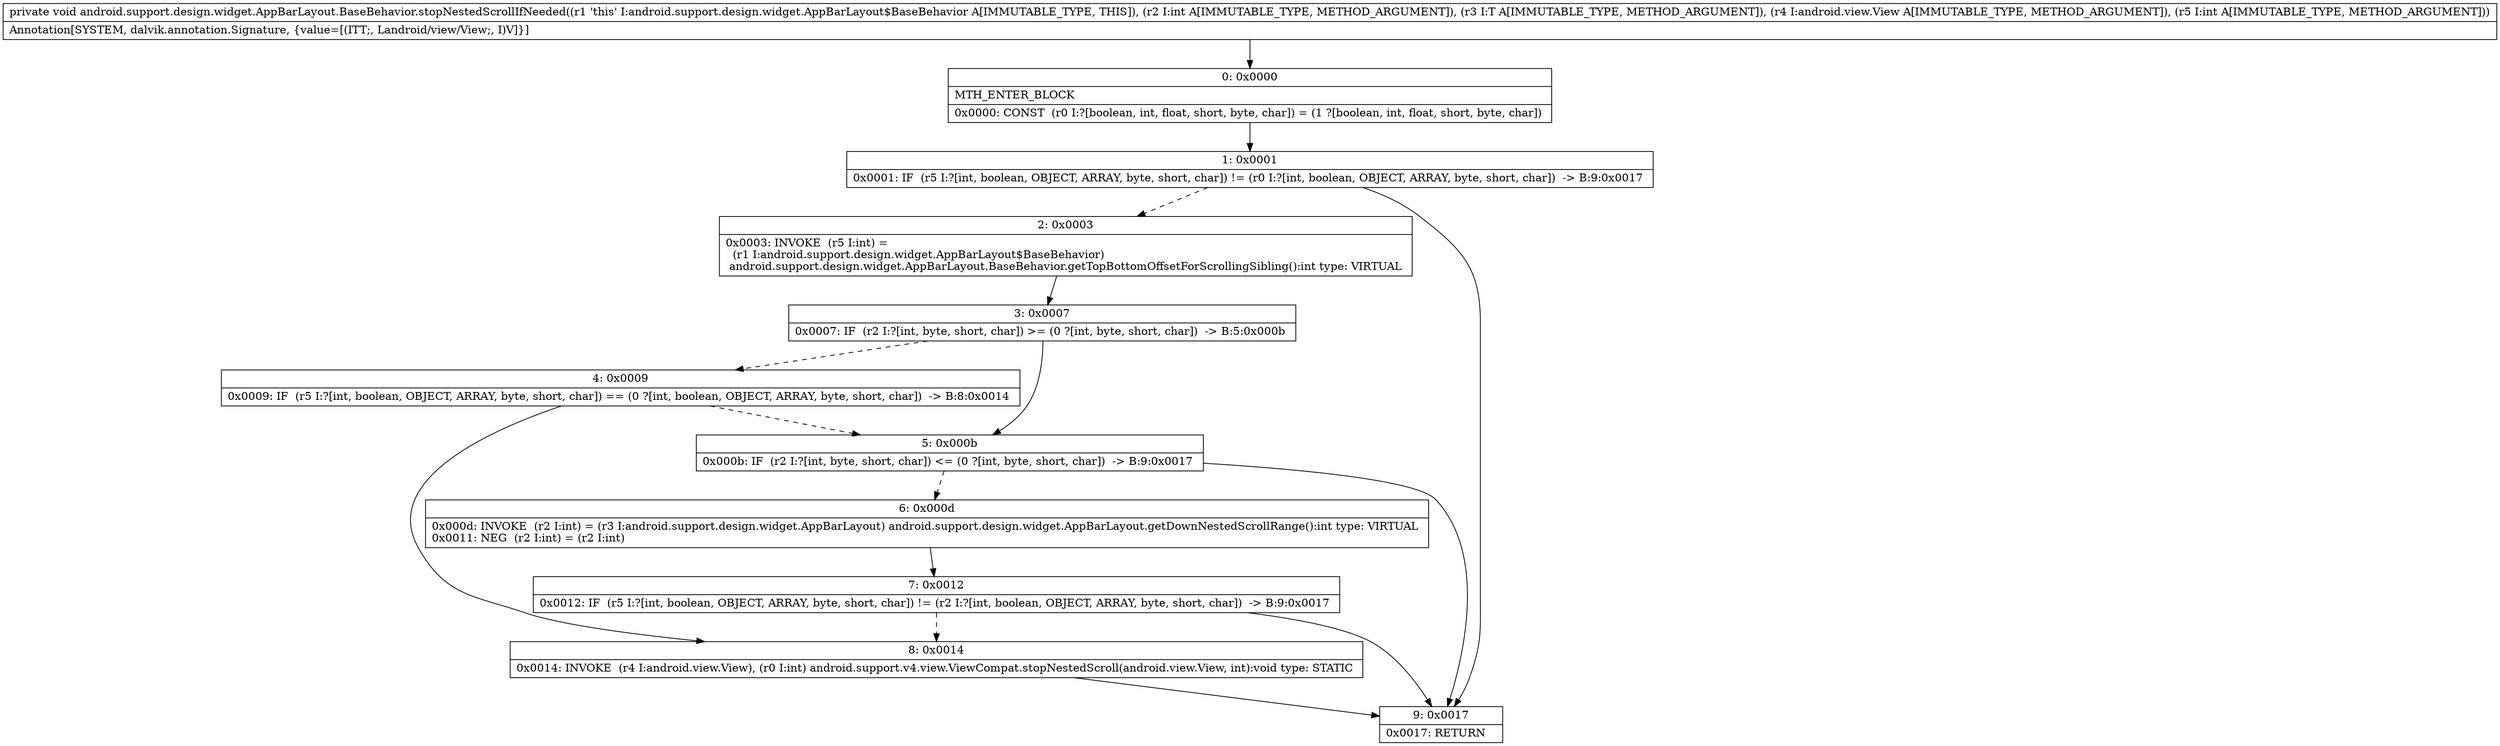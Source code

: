 digraph "CFG forandroid.support.design.widget.AppBarLayout.BaseBehavior.stopNestedScrollIfNeeded(ILandroid\/support\/design\/widget\/AppBarLayout;Landroid\/view\/View;I)V" {
Node_0 [shape=record,label="{0\:\ 0x0000|MTH_ENTER_BLOCK\l|0x0000: CONST  (r0 I:?[boolean, int, float, short, byte, char]) = (1 ?[boolean, int, float, short, byte, char]) \l}"];
Node_1 [shape=record,label="{1\:\ 0x0001|0x0001: IF  (r5 I:?[int, boolean, OBJECT, ARRAY, byte, short, char]) != (r0 I:?[int, boolean, OBJECT, ARRAY, byte, short, char])  \-\> B:9:0x0017 \l}"];
Node_2 [shape=record,label="{2\:\ 0x0003|0x0003: INVOKE  (r5 I:int) = \l  (r1 I:android.support.design.widget.AppBarLayout$BaseBehavior)\l android.support.design.widget.AppBarLayout.BaseBehavior.getTopBottomOffsetForScrollingSibling():int type: VIRTUAL \l}"];
Node_3 [shape=record,label="{3\:\ 0x0007|0x0007: IF  (r2 I:?[int, byte, short, char]) \>= (0 ?[int, byte, short, char])  \-\> B:5:0x000b \l}"];
Node_4 [shape=record,label="{4\:\ 0x0009|0x0009: IF  (r5 I:?[int, boolean, OBJECT, ARRAY, byte, short, char]) == (0 ?[int, boolean, OBJECT, ARRAY, byte, short, char])  \-\> B:8:0x0014 \l}"];
Node_5 [shape=record,label="{5\:\ 0x000b|0x000b: IF  (r2 I:?[int, byte, short, char]) \<= (0 ?[int, byte, short, char])  \-\> B:9:0x0017 \l}"];
Node_6 [shape=record,label="{6\:\ 0x000d|0x000d: INVOKE  (r2 I:int) = (r3 I:android.support.design.widget.AppBarLayout) android.support.design.widget.AppBarLayout.getDownNestedScrollRange():int type: VIRTUAL \l0x0011: NEG  (r2 I:int) = (r2 I:int) \l}"];
Node_7 [shape=record,label="{7\:\ 0x0012|0x0012: IF  (r5 I:?[int, boolean, OBJECT, ARRAY, byte, short, char]) != (r2 I:?[int, boolean, OBJECT, ARRAY, byte, short, char])  \-\> B:9:0x0017 \l}"];
Node_8 [shape=record,label="{8\:\ 0x0014|0x0014: INVOKE  (r4 I:android.view.View), (r0 I:int) android.support.v4.view.ViewCompat.stopNestedScroll(android.view.View, int):void type: STATIC \l}"];
Node_9 [shape=record,label="{9\:\ 0x0017|0x0017: RETURN   \l}"];
MethodNode[shape=record,label="{private void android.support.design.widget.AppBarLayout.BaseBehavior.stopNestedScrollIfNeeded((r1 'this' I:android.support.design.widget.AppBarLayout$BaseBehavior A[IMMUTABLE_TYPE, THIS]), (r2 I:int A[IMMUTABLE_TYPE, METHOD_ARGUMENT]), (r3 I:T A[IMMUTABLE_TYPE, METHOD_ARGUMENT]), (r4 I:android.view.View A[IMMUTABLE_TYPE, METHOD_ARGUMENT]), (r5 I:int A[IMMUTABLE_TYPE, METHOD_ARGUMENT]))  | Annotation[SYSTEM, dalvik.annotation.Signature, \{value=[(ITT;, Landroid\/view\/View;, I)V]\}]\l}"];
MethodNode -> Node_0;
Node_0 -> Node_1;
Node_1 -> Node_2[style=dashed];
Node_1 -> Node_9;
Node_2 -> Node_3;
Node_3 -> Node_4[style=dashed];
Node_3 -> Node_5;
Node_4 -> Node_5[style=dashed];
Node_4 -> Node_8;
Node_5 -> Node_6[style=dashed];
Node_5 -> Node_9;
Node_6 -> Node_7;
Node_7 -> Node_8[style=dashed];
Node_7 -> Node_9;
Node_8 -> Node_9;
}

